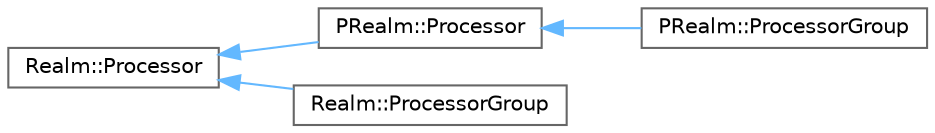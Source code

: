 digraph "Graphical Class Hierarchy"
{
 // LATEX_PDF_SIZE
  bgcolor="transparent";
  edge [fontname=Helvetica,fontsize=10,labelfontname=Helvetica,labelfontsize=10];
  node [fontname=Helvetica,fontsize=10,shape=box,height=0.2,width=0.4];
  rankdir="LR";
  Node0 [id="Node000000",label="Realm::Processor",height=0.2,width=0.4,color="grey40", fillcolor="white", style="filled",URL="$classRealm_1_1Processor.html",tooltip=" "];
  Node0 -> Node1 [id="edge256_Node000000_Node000001",dir="back",color="steelblue1",style="solid",tooltip=" "];
  Node1 [id="Node000001",label="PRealm::Processor",height=0.2,width=0.4,color="grey40", fillcolor="white", style="filled",URL="$classPRealm_1_1Processor.html",tooltip=" "];
  Node1 -> Node2 [id="edge257_Node000001_Node000002",dir="back",color="steelblue1",style="solid",tooltip=" "];
  Node2 [id="Node000002",label="PRealm::ProcessorGroup",height=0.2,width=0.4,color="grey40", fillcolor="white", style="filled",URL="$classPRealm_1_1ProcessorGroup.html",tooltip=" "];
  Node0 -> Node3 [id="edge258_Node000000_Node000003",dir="back",color="steelblue1",style="solid",tooltip=" "];
  Node3 [id="Node000003",label="Realm::ProcessorGroup",height=0.2,width=0.4,color="grey40", fillcolor="white", style="filled",URL="$classRealm_1_1ProcessorGroup.html",tooltip=" "];
}
